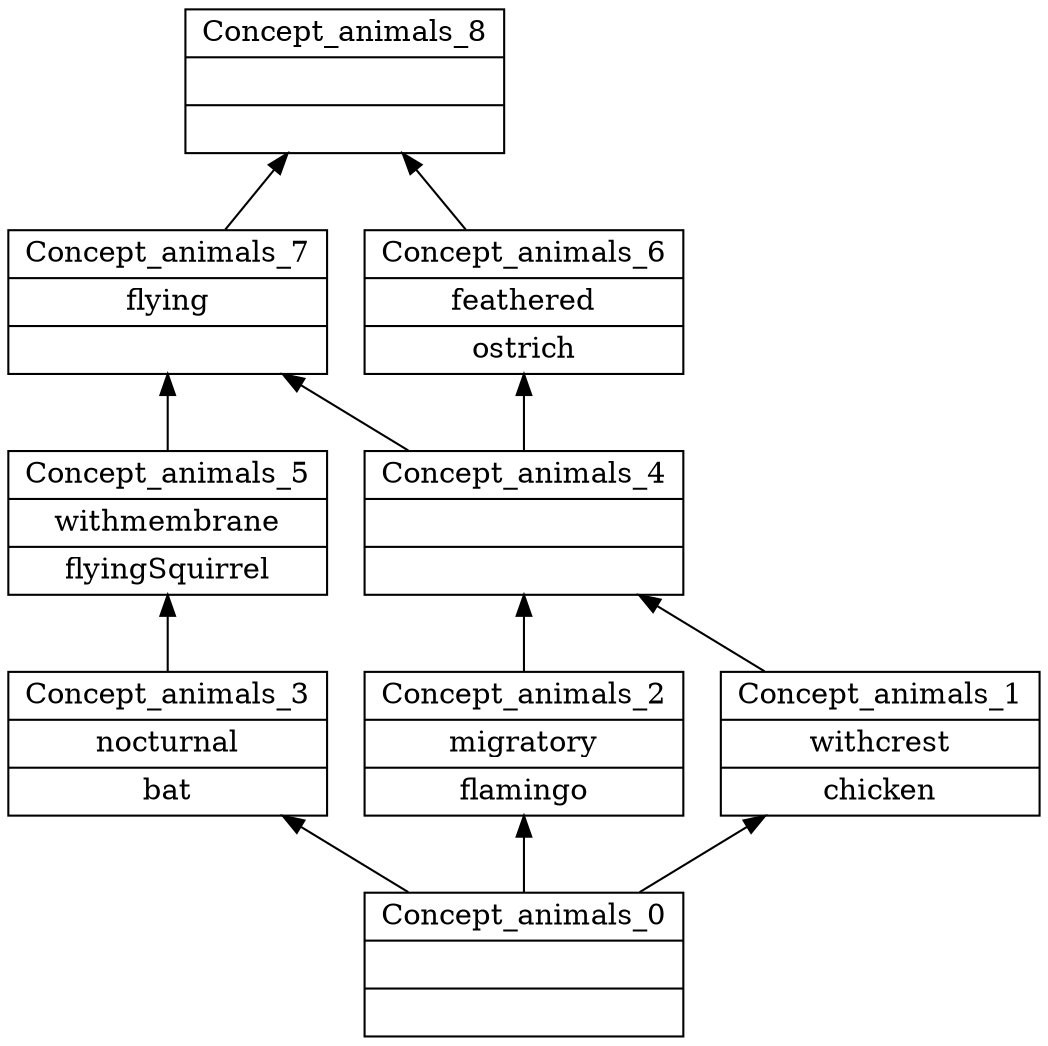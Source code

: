 digraph G { 
	rankdir=BT;
1 [shape=record,label="{Concept_animals_8||}"];
2 [shape=record,label="{Concept_animals_7|flying\n|}"];
3 [shape=record,label="{Concept_animals_3|nocturnal\n|bat\n}"];
4 [shape=record,label="{Concept_animals_0||}"];
5 [shape=record,label="{Concept_animals_4||}"];
6 [shape=record,label="{Concept_animals_6|feathered\n|ostrich\n}"];
7 [shape=record,label="{Concept_animals_2|migratory\n|flamingo\n}"];
8 [shape=record,label="{Concept_animals_1|withcrest\n|chicken\n}"];
9 [shape=record,label="{Concept_animals_5|withmembrane\n|flyingSquirrel\n}"];
	2 -> 1
	6 -> 1
	9 -> 2
	5 -> 2
	4 -> 3
	7 -> 5
	8 -> 5
	5 -> 6
	4 -> 7
	4 -> 8
	3 -> 9
}